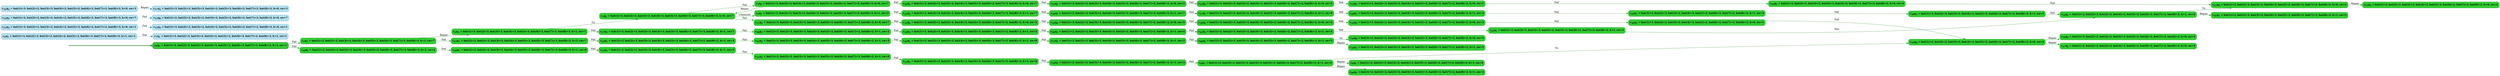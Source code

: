 digraph g {

	rankdir="LR"

	__invisible__[shape="point", color="forestgreen"]
	c0q1[label=<<b>c<sub>0</sub>q<sub>1</sub> = bat(1)=3, bat(2)=3, bat(3)=3, bat(4)=3, bat(5)=3, bat(6)=3, bat(7)=3, bat(8)=3, h=1, sw=1</b>>, shape="box", style="rounded, filled", fillcolor="limegreen", color="forestgreen", penwidth=3] // Initial
	c1q1[label=<<b>c<sub>1</sub>q<sub>1</sub> = bat(1)=2, bat(2)=3, bat(3)=3, bat(4)=3, bat(5)=3, bat(6)=3, bat(7)=3, bat(8)=3, h=1, sw=7</b>>, shape="box", style="rounded, filled", fillcolor="limegreen", color="forestgreen"]
	c2q1[label=<<b>c<sub>2</sub>q<sub>1</sub> = bat(1)=3, bat(2)=3, bat(3)=3, bat(4)=3, bat(5)=3, bat(6)=3, bat(7)=3, bat(8)=3, h=1, sw=7</b>>, shape="box", style="rounded, filled", fillcolor="limegreen", color="forestgreen"]
	c3q2[label=<<b>c<sub>3</sub>q<sub>2</sub> = bat(1)=3, bat(2)=3, bat(3)=3, bat(4)=3, bat(5)=3, bat(6)=3, bat(7)=3, bat(8)=3, h=0, sw=7</b>>, shape="box", style="rounded, filled", fillcolor="limegreen", color="forestgreen"]
	c4q1[label=<<b>c<sub>4</sub>q<sub>1</sub> = bat(1)=3, bat(2)=3, bat(3)=3, bat(4)=3, bat(5)=3, bat(6)=3, bat(7)=3, bat(8)=3, h=1, sw=3</b>>, shape="box", style="rounded, filled", fillcolor="limegreen", color="forestgreen"]
	c25q1[label=<<b>c<sub>25</sub>q<sub>1</sub> = bat(1)=3, bat(2)=3, bat(3)=2, bat(4)=3, bat(5)=3, bat(6)=3, bat(7)=3, bat(8)=3, h=1, sw=7</b>>, shape="box", style="rounded, filled", fillcolor="limegreen", color="forestgreen"]
	c26q1[label=<<b>c<sub>26</sub>q<sub>1</sub> = bat(1)=3, bat(2)=3, bat(3)=2, bat(4)=3, bat(5)=3, bat(6)=3, bat(7)=3, bat(8)=2, h=1, sw=7</b>>, shape="box", style="rounded, filled", fillcolor="limegreen", color="forestgreen"]
	c27q1[label=<<b>c<sub>27</sub>q<sub>1</sub> = bat(1)=3, bat(2)=3, bat(3)=2, bat(4)=3, bat(5)=3, bat(6)=3, bat(7)=2, bat(8)=2, h=1, sw=6</b>>, shape="box", style="rounded, filled", fillcolor="limegreen", color="forestgreen"]
	c28q1[label=<<b>c<sub>28</sub>q<sub>1</sub> = bat(1)=3, bat(2)=3, bat(3)=2, bat(4)=3, bat(5)=3, bat(6)=2, bat(7)=2, bat(8)=2, h=1, sw=4</b>>, shape="box", style="rounded, filled", fillcolor="limegreen", color="forestgreen"]
	c29q1[label=<<b>c<sub>29</sub>q<sub>1</sub> = bat(1)=3, bat(2)=3, bat(3)=2, bat(4)=3, bat(5)=2, bat(6)=2, bat(7)=2, bat(8)=2, h=1, sw=4</b>>, shape="box", style="rounded, filled", fillcolor="limegreen", color="forestgreen"]
	c30q1[label=<<b>c<sub>30</sub>q<sub>1</sub> = bat(1)=3, bat(2)=3, bat(3)=2, bat(4)=2, bat(5)=2, bat(6)=2, bat(7)=2, bat(8)=2, h=1, sw=1</b>>, shape="box", style="rounded, filled", fillcolor="limegreen", color="forestgreen"]
	c10q1[label=<<b>c<sub>10</sub>q<sub>1</sub> = bat(1)=2, bat(2)=3, bat(3)=2, bat(4)=2, bat(5)=2, bat(6)=2, bat(7)=2, bat(8)=2, h=1, sw=2</b>>, shape="box", style="rounded, filled", fillcolor="limegreen", color="forestgreen"]
	c11q0[label=<<b>c<sub>11</sub>q<sub>0</sub> = bat(1)=2, bat(2)=3, bat(3)=2, bat(4)=2, bat(5)=2, bat(6)=2, bat(7)=2, bat(8)=2, h=0, sw=2</b>>, shape="box", style="rounded, filled", fillcolor="limegreen", color="forestgreen"]
	c55q2[label=<<b>c<sub>55</sub>q<sub>2</sub> = bat(1)=2, bat(2)=3, bat(3)=2, bat(4)=2, bat(5)=3, bat(6)=2, bat(7)=2, bat(8)=2, h=0, sw=2</b>>, shape="box", style="rounded, filled", fillcolor="limegreen", color="forestgreen"]
	c56q1[label=<<b>c<sub>56</sub>q<sub>1</sub> = bat(1)=2, bat(2)=3, bat(3)=2, bat(4)=3, bat(5)=2, bat(6)=2, bat(7)=2, bat(8)=2, h=1, sw=2</b>>, shape="box", style="rounded, filled", fillcolor="limegreen", color="forestgreen"]
	c5q2[label=<<b>c<sub>5</sub>q<sub>2</sub> = bat(1)=3, bat(2)=3, bat(3)=3, bat(4)=3, bat(5)=3, bat(6)=2, bat(7)=3, bat(8)=3, h=0, sw=7</b>>, shape="box", style="rounded, filled", fillcolor="limegreen", color="forestgreen"]
	c20q2[label=<<b>c<sub>20</sub>q<sub>2</sub> = bat(1)=3, bat(2)=3, bat(3)=3, bat(4)=3, bat(5)=3, bat(6)=2, bat(7)=3, bat(8)=2, h=0, sw=7</b>>, shape="box", style="rounded, filled", fillcolor="limegreen", color="forestgreen"]
	c21q2[label=<<b>c<sub>21</sub>q<sub>2</sub> = bat(1)=3, bat(2)=3, bat(3)=3, bat(4)=3, bat(5)=3, bat(6)=2, bat(7)=2, bat(8)=2, h=0, sw=3</b>>, shape="box", style="rounded, filled", fillcolor="limegreen", color="forestgreen"]
	c22q2[label=<<b>c<sub>22</sub>q<sub>2</sub> = bat(1)=3, bat(2)=3, bat(3)=2, bat(4)=3, bat(5)=3, bat(6)=2, bat(7)=2, bat(8)=2, h=0, sw=5</b>>, shape="box", style="rounded, filled", fillcolor="limegreen", color="forestgreen"]
	c23q2[label=<<b>c<sub>23</sub>q<sub>2</sub> = bat(1)=3, bat(2)=3, bat(3)=2, bat(4)=3, bat(5)=2, bat(6)=2, bat(7)=2, bat(8)=2, h=0, sw=1</b>>, shape="box", style="rounded, filled", fillcolor="limegreen", color="forestgreen"]
	c24q2[label=<<b>c<sub>24</sub>q<sub>2</sub> = bat(1)=2, bat(2)=3, bat(3)=2, bat(4)=3, bat(5)=2, bat(6)=2, bat(7)=2, bat(8)=2, h=0, sw=4</b>>, shape="box", style="rounded, filled", fillcolor="limegreen", color="forestgreen"]
	c31q2[label=<<b>c<sub>31</sub>q<sub>2</sub> = bat(1)=3, bat(2)=3, bat(3)=3, bat(4)=3, bat(5)=3, bat(6)=3, bat(7)=3, bat(8)=2, h=0, sw=7</b>>, shape="box", style="rounded, filled", fillcolor="limegreen", color="forestgreen"]
	c32q2[label=<<b>c<sub>32</sub>q<sub>2</sub> = bat(1)=3, bat(2)=3, bat(3)=3, bat(4)=3, bat(5)=3, bat(6)=3, bat(7)=2, bat(8)=2, h=0, sw=5</b>>, shape="box", style="rounded, filled", fillcolor="limegreen", color="forestgreen"]
	c33q2[label=<<b>c<sub>33</sub>q<sub>2</sub> = bat(1)=3, bat(2)=3, bat(3)=3, bat(4)=3, bat(5)=3, bat(6)=2, bat(7)=2, bat(8)=2, h=0, sw=5</b>>, shape="box", style="rounded, filled", fillcolor="limegreen", color="forestgreen"]
	c34q2[label=<<b>c<sub>34</sub>q<sub>2</sub> = bat(1)=3, bat(2)=3, bat(3)=3, bat(4)=3, bat(5)=2, bat(6)=2, bat(7)=2, bat(8)=2, h=0, sw=2</b>>, shape="box", style="rounded, filled", fillcolor="limegreen", color="forestgreen"]
	c35q2[label=<<b>c<sub>35</sub>q<sub>2</sub> = bat(1)=3, bat(2)=2, bat(3)=3, bat(4)=3, bat(5)=2, bat(6)=2, bat(7)=2, bat(8)=2, h=0, sw=3</b>>, shape="box", style="rounded, filled", fillcolor="limegreen", color="forestgreen"]
	c36q2[label=<<b>c<sub>36</sub>q<sub>2</sub> = bat(1)=3, bat(2)=2, bat(3)=2, bat(4)=3, bat(5)=2, bat(6)=2, bat(7)=2, bat(8)=2, h=0, sw=1</b>>, shape="box", style="rounded, filled", fillcolor="limegreen", color="forestgreen"]
	c18q0[label=<<b>c<sub>18</sub>q<sub>0</sub> = bat(1)=2, bat(2)=2, bat(3)=2, bat(4)=3, bat(5)=2, bat(6)=2, bat(7)=2, bat(8)=2, h=0, sw=4</b>>, shape="box", style="rounded, filled", fillcolor="limegreen", color="forestgreen"]
	c19q2[label=<<b>c<sub>19</sub>q<sub>2</sub> = bat(1)=3, bat(2)=2, bat(3)=2, bat(4)=3, bat(5)=2, bat(6)=2, bat(7)=2, bat(8)=2, h=0, sw=4</b>>, shape="box", style="rounded, filled", fillcolor="limegreen", color="forestgreen"]
	c57q2[label=<<b>c<sub>57</sub>q<sub>2</sub> = bat(1)=2, bat(2)=2, bat(3)=3, bat(4)=3, bat(5)=2, bat(6)=2, bat(7)=2, bat(8)=2, h=0, sw=4</b>>, shape="box", style="rounded, filled", fillcolor="limegreen", color="forestgreen"]
	c37q1[label=<<b>c<sub>37</sub>q<sub>1</sub> = bat(1)=3, bat(2)=3, bat(3)=3, bat(4)=3, bat(5)=3, bat(6)=3, bat(7)=3, bat(8)=2, h=1, sw=7</b>>, shape="box", style="rounded, filled", fillcolor="limegreen", color="forestgreen"]
	c38q1[label=<<b>c<sub>38</sub>q<sub>1</sub> = bat(1)=3, bat(2)=3, bat(3)=3, bat(4)=3, bat(5)=3, bat(6)=3, bat(7)=2, bat(8)=2, h=1, sw=1</b>>, shape="box", style="rounded, filled", fillcolor="limegreen", color="forestgreen"]
	c39q1[label=<<b>c<sub>39</sub>q<sub>1</sub> = bat(1)=2, bat(2)=3, bat(3)=3, bat(4)=3, bat(5)=3, bat(6)=3, bat(7)=2, bat(8)=2, h=1, sw=5</b>>, shape="box", style="rounded, filled", fillcolor="limegreen", color="forestgreen"]
	c40q1[label=<<b>c<sub>40</sub>q<sub>1</sub> = bat(1)=2, bat(2)=3, bat(3)=3, bat(4)=3, bat(5)=2, bat(6)=3, bat(7)=2, bat(8)=2, h=1, sw=4</b>>, shape="box", style="rounded, filled", fillcolor="limegreen", color="forestgreen"]
	c41q1[label=<<b>c<sub>41</sub>q<sub>1</sub> = bat(1)=2, bat(2)=3, bat(3)=3, bat(4)=3, bat(5)=2, bat(6)=2, bat(7)=2, bat(8)=2, h=1, sw=4</b>>, shape="box", style="rounded, filled", fillcolor="limegreen", color="forestgreen"]
	c42q1[label=<<b>c<sub>42</sub>q<sub>1</sub> = bat(1)=2, bat(2)=3, bat(3)=3, bat(4)=2, bat(5)=2, bat(6)=2, bat(7)=2, bat(8)=2, h=1, sw=3</b>>, shape="box", style="rounded, filled", fillcolor="limegreen", color="forestgreen"]
	c43q1[label=<<b>c<sub>43</sub>q<sub>1</sub> = bat(1)=2, bat(2)=3, bat(3)=3, bat(4)=3, bat(5)=3, bat(6)=3, bat(7)=3, bat(8)=2, h=1, sw=7</b>>, shape="box", style="rounded, filled", fillcolor="limegreen", color="forestgreen"]
	c44q1[label=<<b>c<sub>44</sub>q<sub>1</sub> = bat(1)=2, bat(2)=3, bat(3)=3, bat(4)=3, bat(5)=3, bat(6)=3, bat(7)=2, bat(8)=2, h=1, sw=4</b>>, shape="box", style="rounded, filled", fillcolor="limegreen", color="forestgreen"]
	c45q1[label=<<b>c<sub>45</sub>q<sub>1</sub> = bat(1)=2, bat(2)=3, bat(3)=3, bat(4)=2, bat(5)=3, bat(6)=3, bat(7)=2, bat(8)=2, h=1, sw=3</b>>, shape="box", style="rounded, filled", fillcolor="limegreen", color="forestgreen"]
	c46q1[label=<<b>c<sub>46</sub>q<sub>1</sub> = bat(1)=2, bat(2)=3, bat(3)=2, bat(4)=2, bat(5)=3, bat(6)=3, bat(7)=2, bat(8)=2, h=1, sw=6</b>>, shape="box", style="rounded, filled", fillcolor="limegreen", color="forestgreen"]
	c47q1[label=<<b>c<sub>47</sub>q<sub>1</sub> = bat(1)=2, bat(2)=3, bat(3)=2, bat(4)=2, bat(5)=3, bat(6)=2, bat(7)=2, bat(8)=2, h=1, sw=2</b>>, shape="box", style="rounded, filled", fillcolor="limegreen", color="forestgreen"]
	c48q1[label=<<b>c<sub>48</sub>q<sub>1</sub> = bat(1)=2, bat(2)=2, bat(3)=2, bat(4)=2, bat(5)=3, bat(6)=2, bat(7)=2, bat(8)=2, h=1, sw=5</b>>, shape="box", style="rounded, filled", fillcolor="limegreen", color="forestgreen"]
	c58q1[label=<<b>c<sub>58</sub>q<sub>1</sub> = bat(1)=2, bat(2)=2, bat(3)=2, bat(4)=2, bat(5)=3, bat(6)=3, bat(7)=2, bat(8)=2, h=1, sw=5</b>>, shape="box", style="rounded, filled", fillcolor="limegreen", color="forestgreen"]
	c59q0[label=<<b>c<sub>59</sub>q<sub>0</sub> = bat(1)=2, bat(2)=2, bat(3)=2, bat(4)=2, bat(5)=3, bat(6)=2, bat(7)=2, bat(8)=2, h=0, sw=5</b>>, shape="box", style="rounded, filled", fillcolor="limegreen", color="forestgreen"]
	c49q1[label=<<b>c<sub>49</sub>q<sub>1</sub> = bat(1)=2, bat(2)=3, bat(3)=3, bat(4)=3, bat(5)=3, bat(6)=3, bat(7)=3, bat(8)=3, h=1, sw=2</b>>, shape="box", style="rounded, filled", fillcolor="limegreen", color="forestgreen"]
	c50q1[label=<<b>c<sub>50</sub>q<sub>1</sub> = bat(1)=2, bat(2)=2, bat(3)=3, bat(4)=3, bat(5)=3, bat(6)=3, bat(7)=3, bat(8)=3, h=1, sw=8</b>>, shape="box", style="rounded, filled", fillcolor="limegreen", color="forestgreen"]
	c51q1[label=<<b>c<sub>51</sub>q<sub>1</sub> = bat(1)=2, bat(2)=2, bat(3)=3, bat(4)=3, bat(5)=3, bat(6)=3, bat(7)=3, bat(8)=2, h=1, sw=5</b>>, shape="box", style="rounded, filled", fillcolor="limegreen", color="forestgreen"]
	c52q1[label=<<b>c<sub>52</sub>q<sub>1</sub> = bat(1)=2, bat(2)=2, bat(3)=3, bat(4)=3, bat(5)=2, bat(6)=3, bat(7)=3, bat(8)=2, h=1, sw=6</b>>, shape="box", style="rounded, filled", fillcolor="limegreen", color="forestgreen"]
	c53q1[label=<<b>c<sub>53</sub>q<sub>1</sub> = bat(1)=2, bat(2)=2, bat(3)=3, bat(4)=3, bat(5)=2, bat(6)=3, bat(7)=2, bat(8)=2, h=1, sw=6</b>>, shape="box", style="rounded, filled", fillcolor="limegreen", color="forestgreen"]
	c54q1[label=<<b>c<sub>54</sub>q<sub>1</sub> = bat(1)=2, bat(2)=2, bat(3)=3, bat(4)=3, bat(5)=2, bat(6)=2, bat(7)=2, bat(8)=2, h=1, sw=3</b>>, shape="box", style="rounded, filled", fillcolor="limegreen", color="forestgreen"]
	c8q1[label=<<b>c<sub>8</sub>q<sub>1</sub> = bat(1)=2, bat(2)=2, bat(3)=2, bat(4)=3, bat(5)=2, bat(6)=2, bat(7)=2, bat(8)=2, h=1, sw=4</b>>, shape="box", style="rounded, filled", fillcolor="limegreen", color="forestgreen"]
	c9q1[label=<<b>c<sub>9</sub>q<sub>1</sub> = bat(1)=2, bat(2)=3, bat(3)=2, bat(4)=3, bat(5)=2, bat(6)=2, bat(7)=2, bat(8)=2, h=1, sw=4</b>>, shape="box", style="rounded, filled", fillcolor="limegreen", color="forestgreen"]
	c60q1[label=<<b>c<sub>60</sub>q<sub>1</sub> = bat(1)=2, bat(2)=2, bat(3)=2, bat(4)=3, bat(5)=3, bat(6)=2, bat(7)=2, bat(8)=2, h=1, sw=4</b>>, shape="box", style="rounded, filled", fillcolor="limegreen", color="forestgreen"]
	c6q1[label=<<b>c<sub>6</sub>q<sub>1</sub> = bat(1)=3, bat(2)=3, bat(3)=2, bat(4)=2, bat(5)=2, bat(6)=3, bat(7)=3, bat(8)=3, h=1, sw=1</b>>, shape="box", style="rounded, filled, dashed", fillcolor="lightblue2", color="deepskyblue4"]
	c7q1[label=<<b>c<sub>7</sub>q<sub>1</sub> = bat(1)=3, bat(2)=3, bat(3)=2, bat(4)=2, bat(5)=2, bat(6)=3, bat(7)=2, bat(8)=3, h=1, sw=1</b>>, shape="box", style="rounded, filled, dashed", fillcolor="lightblue2", color="deepskyblue4"]
	c12q2[label=<<b>c<sub>12</sub>q<sub>2</sub> = bat(1)=3, bat(2)=2, bat(3)=2, bat(4)=2, bat(5)=3, bat(6)=2, bat(7)=2, bat(8)=3, h=0, sw=1</b>>, shape="box", style="rounded, filled, dashed", fillcolor="lightblue2", color="deepskyblue4"]
	c13q2[label=<<b>c<sub>13</sub>q<sub>2</sub> = bat(1)=3, bat(2)=2, bat(3)=2, bat(4)=2, bat(5)=2, bat(6)=2, bat(7)=2, bat(8)=3, h=0, sw=1</b>>, shape="box", style="rounded, filled, dashed", fillcolor="lightblue2", color="deepskyblue4"]
	c14q2[label=<<b>c<sub>14</sub>q<sub>2</sub> = bat(1)=2, bat(2)=2, bat(3)=2, bat(4)=2, bat(5)=2, bat(6)=2, bat(7)=3, bat(8)=3, h=0, sw=7</b>>, shape="box", style="rounded, filled, dashed", fillcolor="lightblue2", color="deepskyblue4"]
	c15q0[label=<<b>c<sub>15</sub>q<sub>0</sub> = bat(1)=2, bat(2)=2, bat(3)=2, bat(4)=2, bat(5)=2, bat(6)=2, bat(7)=3, bat(8)=2, h=0, sw=7</b>>, shape="box", style="rounded, filled, dashed", fillcolor="lightblue2", color="deepskyblue4"]
	c16q2[label=<<b>c<sub>16</sub>q<sub>2</sub> = bat(1)=3, bat(2)=2, bat(3)=3, bat(4)=2, bat(5)=2, bat(6)=2, bat(7)=2, bat(8)=2, h=0, sw=3</b>>, shape="box", style="rounded, filled, dashed", fillcolor="lightblue2", color="deepskyblue4"]
	c17q2[label=<<b>c<sub>17</sub>q<sub>2</sub> = bat(1)=3, bat(2)=2, bat(3)=3, bat(4)=2, bat(5)=3, bat(6)=2, bat(7)=2, bat(8)=2, h=0, sw=3</b>>, shape="box", style="rounded, filled, dashed", fillcolor="lightblue2", color="deepskyblue4"]

	__invisible__ -> c0q1[penwidth=3, color="forestgreen"]
	c0q1 -> c1q1[label=<Fail>, color="forestgreen"]
	c1q1 -> c2q1[label=<Repair>, color="forestgreen"]
	c2q1 -> c3q2[label=<Tic>, color="forestgreen"]
	c3q2 -> c4q1[label=<Commute>, color="forestgreen"]
	c4q1 -> c25q1[label=<Fail>, color="forestgreen"]
	c25q1 -> c26q1[label=<Fail>, color="forestgreen"]
	c26q1 -> c27q1[label=<Fail>, color="forestgreen"]
	c27q1 -> c28q1[label=<Fail>, color="forestgreen"]
	c28q1 -> c29q1[label=<Fail>, color="forestgreen"]
	c29q1 -> c30q1[label=<Fail>, color="forestgreen"]
	c30q1 -> c10q1[label=<Fail>, color="forestgreen"]
	c10q1 -> c11q0[label=<Tic>, color="forestgreen"]
	c11q0 -> c55q2[label=<Repair>, color="forestgreen"]
	c10q1 -> c56q1[label=<Repair>, color="forestgreen"]
	c3q2 -> c5q2[label=<Fail>, color="forestgreen"]
	c5q2 -> c3q2[label=<Repair>, color="forestgreen"]
	c5q2 -> c20q2[label=<Fail>, color="forestgreen"]
	c20q2 -> c21q2[label=<Fail>, color="forestgreen"]
	c21q2 -> c22q2[label=<Fail>, color="forestgreen"]
	c22q2 -> c23q2[label=<Fail>, color="forestgreen"]
	c23q2 -> c24q2[label=<Fail>, color="forestgreen"]
	c24q2 -> c11q0[label=<Fail>, color="forestgreen"]
	c3q2 -> c31q2[label=<Fail>, color="forestgreen"]
	c31q2 -> c32q2[label=<Fail>, color="forestgreen"]
	c32q2 -> c33q2[label=<Fail>, color="forestgreen"]
	c33q2 -> c34q2[label=<Fail>, color="forestgreen"]
	c34q2 -> c35q2[label=<Fail>, color="forestgreen"]
	c35q2 -> c36q2[label=<Fail>, color="forestgreen"]
	c36q2 -> c18q0[label=<Fail>, color="forestgreen"]
	c18q0 -> c19q2[label=<Repair>, color="forestgreen"]
	c18q0 -> c57q2[label=<Repair>, color="forestgreen"]
	c2q1 -> c37q1[label=<Fail>, color="forestgreen"]
	c37q1 -> c38q1[label=<Fail>, color="forestgreen"]
	c38q1 -> c39q1[label=<Fail>, color="forestgreen"]
	c39q1 -> c40q1[label=<Fail>, color="forestgreen"]
	c40q1 -> c41q1[label=<Fail>, color="forestgreen"]
	c41q1 -> c42q1[label=<Fail>, color="forestgreen"]
	c42q1 -> c10q1[label=<Fail>, color="forestgreen"]
	c1q1 -> c43q1[label=<Fail>, color="forestgreen"]
	c43q1 -> c44q1[label=<Fail>, color="forestgreen"]
	c44q1 -> c45q1[label=<Fail>, color="forestgreen"]
	c45q1 -> c46q1[label=<Fail>, color="forestgreen"]
	c46q1 -> c47q1[label=<Fail>, color="forestgreen"]
	c47q1 -> c48q1[label=<Fail>, color="forestgreen"]
	c48q1 -> c58q1[label=<Repair>, color="forestgreen"]
	c48q1 -> c59q0[label=<Tic>, color="forestgreen"]
	c0q1 -> c49q1[label=<Fail>, color="forestgreen"]
	c49q1 -> c50q1[label=<Fail>, color="forestgreen"]
	c50q1 -> c51q1[label=<Fail>, color="forestgreen"]
	c51q1 -> c52q1[label=<Fail>, color="forestgreen"]
	c52q1 -> c53q1[label=<Fail>, color="forestgreen"]
	c53q1 -> c54q1[label=<Fail>, color="forestgreen"]
	c54q1 -> c8q1[label=<Fail>, color="forestgreen"]
	c8q1 -> c9q1[label=<Repair>, color="forestgreen"]
	c8q1 -> c60q1[label=<Repair>, color="forestgreen"]
	c8q1 -> c18q0[label=<Tic>, color="forestgreen"]
	c6q1 -> c7q1[label=<Fail>, color="deepskyblue4", style="dashed"]
	c12q2 -> c13q2[label=<Fail>, color="deepskyblue4", style="dashed"]
	c14q2 -> c15q0[label=<Fail>, color="deepskyblue4", style="dashed"]
	c16q2 -> c17q2[label=<Repair>, color="deepskyblue4", style="dashed"]

}
